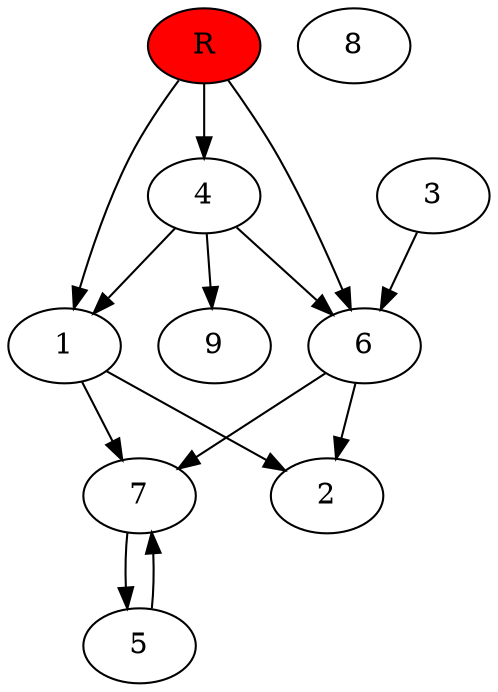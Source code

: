 digraph prb19360 {
	1
	2
	3
	4
	5
	6
	7
	8
	R [fillcolor="#ff0000" style=filled]
	1 -> 2
	1 -> 7
	3 -> 6
	4 -> 1
	4 -> 6
	4 -> 9
	5 -> 7
	6 -> 2
	6 -> 7
	7 -> 5
	R -> 1
	R -> 4
	R -> 6
}
